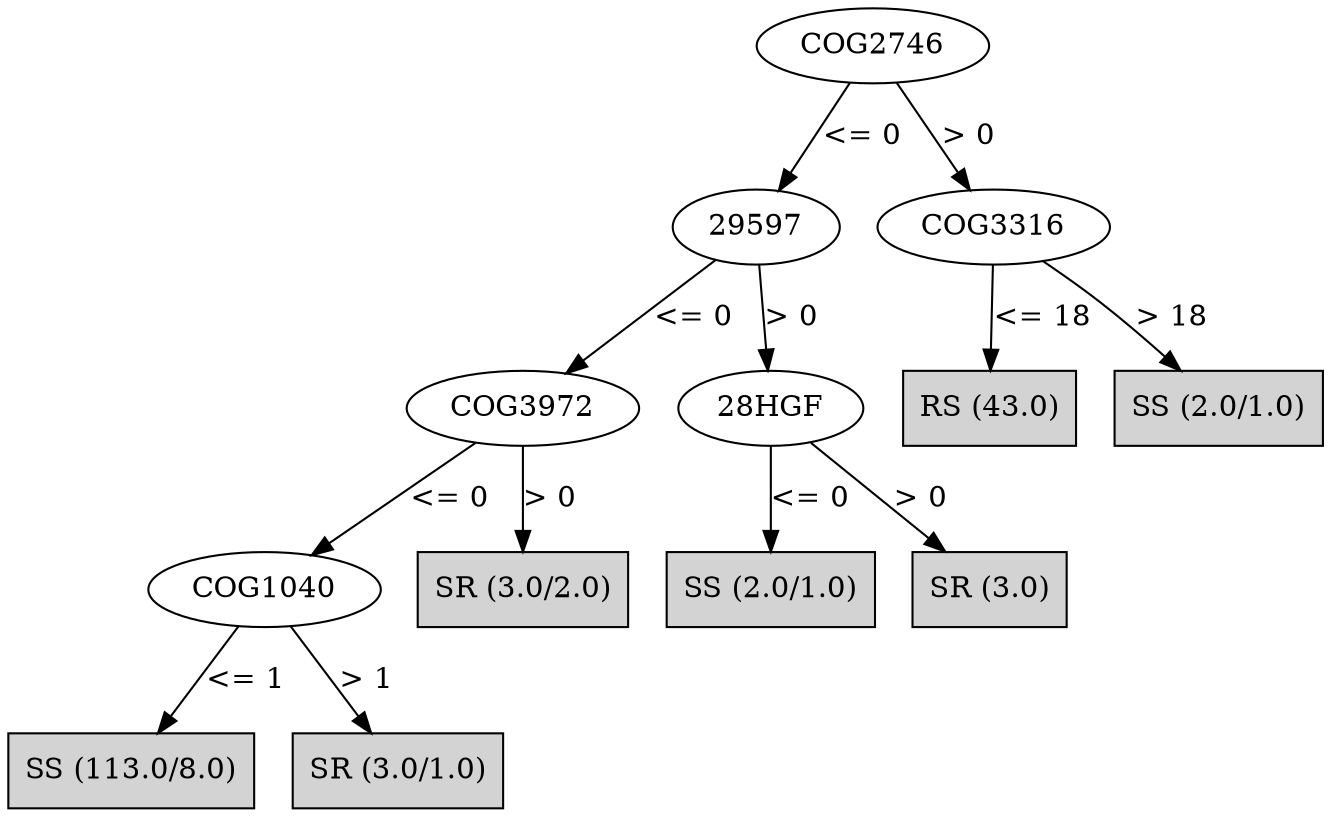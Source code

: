 digraph J48Tree {
N0 [label="COG2746" ]
N0->N1 [label="<= 0"]
N1 [label="29597" ]
N1->N2 [label="<= 0"]
N2 [label="COG3972" ]
N2->N3 [label="<= 0"]
N3 [label="COG1040" ]
N3->N4 [label="<= 1"]
N4 [label="SS (113.0/8.0)" shape=box style=filled ]
N3->N5 [label="> 1"]
N5 [label="SR (3.0/1.0)" shape=box style=filled ]
N2->N6 [label="> 0"]
N6 [label="SR (3.0/2.0)" shape=box style=filled ]
N1->N7 [label="> 0"]
N7 [label="28HGF" ]
N7->N8 [label="<= 0"]
N8 [label="SS (2.0/1.0)" shape=box style=filled ]
N7->N9 [label="> 0"]
N9 [label="SR (3.0)" shape=box style=filled ]
N0->N10 [label="> 0"]
N10 [label="COG3316" ]
N10->N11 [label="<= 18"]
N11 [label="RS (43.0)" shape=box style=filled ]
N10->N12 [label="> 18"]
N12 [label="SS (2.0/1.0)" shape=box style=filled ]
}

